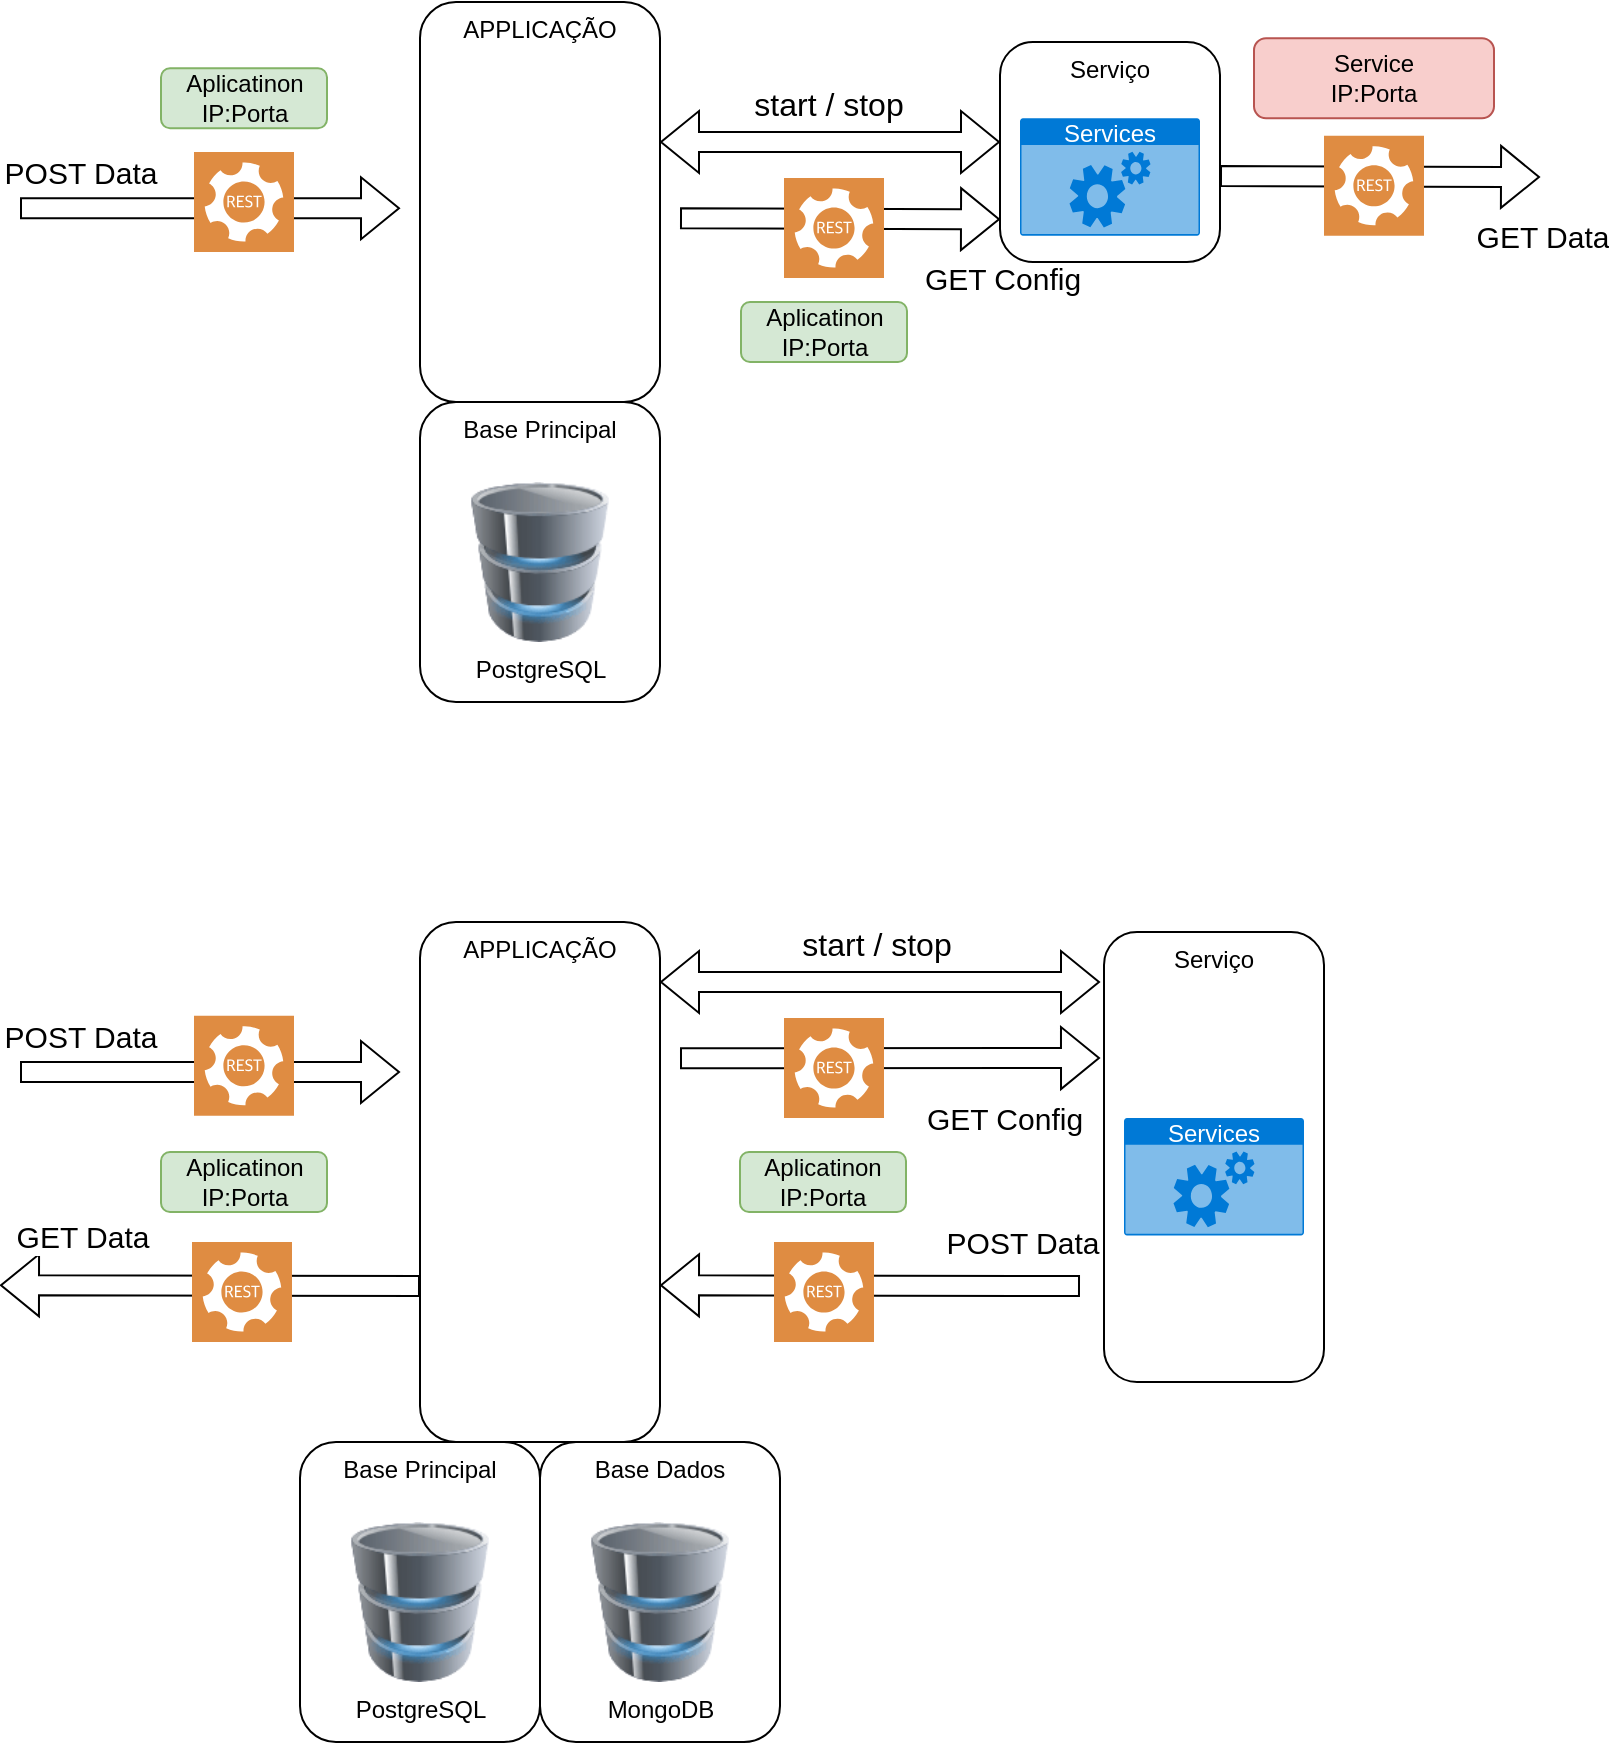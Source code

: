 <mxfile version="22.1.17" type="github">
  <diagram name="Page-1" id="b33cb84f-bf7a-9ccf-f142-242d16432e5d">
    <mxGraphModel dx="1638" dy="891" grid="1" gridSize="10" guides="1" tooltips="1" connect="1" arrows="1" fold="1" page="1" pageScale="1.5" pageWidth="1169" pageHeight="826" background="none" math="0" shadow="0">
      <root>
        <mxCell id="0" style=";html=1;" />
        <mxCell id="1" style=";html=1;" parent="0" />
        <mxCell id="yGwYDanE8HtUP1_G_n0Y-5" value="APPLICAÇÃO" style="rounded=1;whiteSpace=wrap;html=1;fillColor=none;align=center;horizontal=1;verticalAlign=top;" parent="1" vertex="1">
          <mxGeometry x="330" y="120" width="120" height="200" as="geometry" />
        </mxCell>
        <mxCell id="xzJKQIv7L2bxFtSu1d8E-39" value="APPLICAÇÃO" style="rounded=1;whiteSpace=wrap;html=1;fillColor=none;align=center;horizontal=1;verticalAlign=top;" vertex="1" parent="1">
          <mxGeometry x="330" y="580" width="120" height="260" as="geometry" />
        </mxCell>
        <mxCell id="xzJKQIv7L2bxFtSu1d8E-93" value="Serviço" style="rounded=1;whiteSpace=wrap;html=1;fillColor=none;align=center;horizontal=1;verticalAlign=top;" vertex="1" parent="1">
          <mxGeometry x="672" y="585" width="110" height="225" as="geometry" />
        </mxCell>
        <mxCell id="yGwYDanE8HtUP1_G_n0Y-1" value="PostgreSQL" style="image;html=1;image=img/lib/clip_art/computers/Database_128x128.png" parent="1" vertex="1">
          <mxGeometry x="350" y="360" width="80" height="80" as="geometry" />
        </mxCell>
        <mxCell id="yGwYDanE8HtUP1_G_n0Y-3" value="Base Principal" style="rounded=1;whiteSpace=wrap;html=1;fillColor=none;align=center;horizontal=1;verticalAlign=top;" parent="1" vertex="1">
          <mxGeometry x="330" y="320" width="120" height="150" as="geometry" />
        </mxCell>
        <mxCell id="yGwYDanE8HtUP1_G_n0Y-4" value="" style="shape=image;html=1;verticalAlign=top;verticalLabelPosition=bottom;labelBackgroundColor=#ffffff;imageAspect=0;aspect=fixed;image=https://cdn2.iconfinder.com/data/icons/boxicons-logos/24/bxl-django-128.png" parent="1" vertex="1">
          <mxGeometry x="345" y="185" width="85" height="85" as="geometry" />
        </mxCell>
        <mxCell id="yGwYDanE8HtUP1_G_n0Y-6" value="Services" style="html=1;whiteSpace=wrap;strokeColor=none;fillColor=#0079D6;labelPosition=center;verticalLabelPosition=middle;verticalAlign=top;align=center;fontSize=12;outlineConnect=0;spacingTop=-6;fontColor=#FFFFFF;sketch=0;shape=mxgraph.sitemap.services;" parent="1" vertex="1">
          <mxGeometry x="630" y="178.13" width="90" height="58.75" as="geometry" />
        </mxCell>
        <mxCell id="xzJKQIv7L2bxFtSu1d8E-22" value="" style="shape=flexArrow;endArrow=classic;startArrow=classic;html=1;rounded=0;" edge="1" parent="1">
          <mxGeometry width="100" height="100" relative="1" as="geometry">
            <mxPoint x="450" y="190" as="sourcePoint" />
            <mxPoint x="620" y="190" as="targetPoint" />
          </mxGeometry>
        </mxCell>
        <mxCell id="xzJKQIv7L2bxFtSu1d8E-23" value="start / stop" style="edgeLabel;html=1;align=center;verticalAlign=middle;resizable=0;points=[];fontSize=16;" vertex="1" connectable="0" parent="xzJKQIv7L2bxFtSu1d8E-22">
          <mxGeometry x="-0.016" y="-2" relative="1" as="geometry">
            <mxPoint y="-21" as="offset" />
          </mxGeometry>
        </mxCell>
        <mxCell id="xzJKQIv7L2bxFtSu1d8E-36" value="PostgreSQL" style="image;html=1;image=img/lib/clip_art/computers/Database_128x128.png" vertex="1" parent="1">
          <mxGeometry x="290" y="880" width="80" height="80" as="geometry" />
        </mxCell>
        <mxCell id="xzJKQIv7L2bxFtSu1d8E-37" value="Base Principal" style="rounded=1;whiteSpace=wrap;html=1;fillColor=none;align=center;horizontal=1;verticalAlign=top;" vertex="1" parent="1">
          <mxGeometry x="270" y="840" width="120" height="150" as="geometry" />
        </mxCell>
        <mxCell id="xzJKQIv7L2bxFtSu1d8E-38" value="" style="shape=image;html=1;verticalAlign=top;verticalLabelPosition=bottom;labelBackgroundColor=#ffffff;imageAspect=0;aspect=fixed;image=https://cdn2.iconfinder.com/data/icons/boxicons-logos/24/bxl-django-128.png" vertex="1" parent="1">
          <mxGeometry x="345" y="667.5" width="85" height="85" as="geometry" />
        </mxCell>
        <mxCell id="xzJKQIv7L2bxFtSu1d8E-53" value="" style="shape=flexArrow;endArrow=classic;html=1;rounded=0;" edge="1" parent="1">
          <mxGeometry width="50" height="50" relative="1" as="geometry">
            <mxPoint x="460" y="228.13" as="sourcePoint" />
            <mxPoint x="620" y="228.63" as="targetPoint" />
          </mxGeometry>
        </mxCell>
        <mxCell id="xzJKQIv7L2bxFtSu1d8E-54" value="GET Config" style="edgeLabel;html=1;align=center;verticalAlign=middle;resizable=0;points=[];fontSize=15;" vertex="1" connectable="0" parent="xzJKQIv7L2bxFtSu1d8E-53">
          <mxGeometry x="-0.556" y="7" relative="1" as="geometry">
            <mxPoint x="125" y="37" as="offset" />
          </mxGeometry>
        </mxCell>
        <mxCell id="xzJKQIv7L2bxFtSu1d8E-55" value="" style="sketch=0;pointerEvents=1;shadow=0;dashed=0;html=1;strokeColor=none;fillColor=#DF8C42;labelPosition=center;verticalLabelPosition=bottom;verticalAlign=top;align=center;outlineConnect=0;shape=mxgraph.veeam2.restful_api;" vertex="1" parent="1">
          <mxGeometry x="512" y="208" width="50" height="50" as="geometry" />
        </mxCell>
        <mxCell id="xzJKQIv7L2bxFtSu1d8E-56" value="" style="shape=flexArrow;endArrow=classic;html=1;rounded=0;" edge="1" parent="1">
          <mxGeometry width="50" height="50" relative="1" as="geometry">
            <mxPoint x="130" y="223.13" as="sourcePoint" />
            <mxPoint x="320" y="223.13" as="targetPoint" />
          </mxGeometry>
        </mxCell>
        <mxCell id="xzJKQIv7L2bxFtSu1d8E-57" value="POST Data" style="edgeLabel;html=1;align=center;verticalAlign=middle;resizable=0;points=[];fontSize=15;" vertex="1" connectable="0" parent="xzJKQIv7L2bxFtSu1d8E-56">
          <mxGeometry x="-0.556" y="7" relative="1" as="geometry">
            <mxPoint x="-12" y="-11" as="offset" />
          </mxGeometry>
        </mxCell>
        <mxCell id="xzJKQIv7L2bxFtSu1d8E-58" value="" style="sketch=0;pointerEvents=1;shadow=0;dashed=0;html=1;strokeColor=none;fillColor=#DF8C42;labelPosition=center;verticalLabelPosition=bottom;verticalAlign=top;align=center;outlineConnect=0;shape=mxgraph.veeam2.restful_api;" vertex="1" parent="1">
          <mxGeometry x="217" y="195" width="50" height="50" as="geometry" />
        </mxCell>
        <mxCell id="xzJKQIv7L2bxFtSu1d8E-61" value="" style="shape=flexArrow;endArrow=classic;html=1;rounded=0;" edge="1" parent="1">
          <mxGeometry width="50" height="50" relative="1" as="geometry">
            <mxPoint x="730" y="207.01" as="sourcePoint" />
            <mxPoint x="890" y="207.51" as="targetPoint" />
          </mxGeometry>
        </mxCell>
        <mxCell id="xzJKQIv7L2bxFtSu1d8E-62" value="GET Data" style="edgeLabel;html=1;align=center;verticalAlign=middle;resizable=0;points=[];fontSize=15;" vertex="1" connectable="0" parent="xzJKQIv7L2bxFtSu1d8E-61">
          <mxGeometry x="-0.556" y="7" relative="1" as="geometry">
            <mxPoint x="125" y="37" as="offset" />
          </mxGeometry>
        </mxCell>
        <mxCell id="xzJKQIv7L2bxFtSu1d8E-63" value="" style="sketch=0;pointerEvents=1;shadow=0;dashed=0;html=1;strokeColor=none;fillColor=#DF8C42;labelPosition=center;verticalLabelPosition=bottom;verticalAlign=top;align=center;outlineConnect=0;shape=mxgraph.veeam2.restful_api;" vertex="1" parent="1">
          <mxGeometry x="782" y="186.88" width="50" height="50" as="geometry" />
        </mxCell>
        <mxCell id="xzJKQIv7L2bxFtSu1d8E-67" value="MongoDB" style="image;html=1;image=img/lib/clip_art/computers/Database_128x128.png" vertex="1" parent="1">
          <mxGeometry x="410" y="880" width="80" height="80" as="geometry" />
        </mxCell>
        <mxCell id="xzJKQIv7L2bxFtSu1d8E-68" value="Base Dados" style="rounded=1;whiteSpace=wrap;html=1;fillColor=none;align=center;horizontal=1;verticalAlign=top;" vertex="1" parent="1">
          <mxGeometry x="390" y="840" width="120" height="150" as="geometry" />
        </mxCell>
        <mxCell id="xzJKQIv7L2bxFtSu1d8E-70" value="Service&lt;br&gt;IP:Porta" style="rounded=1;whiteSpace=wrap;html=1;fillColor=#f8cecc;strokeColor=#b85450;" vertex="1" parent="1">
          <mxGeometry x="747" y="138.13" width="120" height="40" as="geometry" />
        </mxCell>
        <mxCell id="xzJKQIv7L2bxFtSu1d8E-75" value="Services" style="html=1;whiteSpace=wrap;strokeColor=none;fillColor=#0079D6;labelPosition=center;verticalLabelPosition=middle;verticalAlign=top;align=center;fontSize=12;outlineConnect=0;spacingTop=-6;fontColor=#FFFFFF;sketch=0;shape=mxgraph.sitemap.services;" vertex="1" parent="1">
          <mxGeometry x="682" y="678" width="90" height="58.75" as="geometry" />
        </mxCell>
        <mxCell id="xzJKQIv7L2bxFtSu1d8E-76" value="" style="shape=flexArrow;endArrow=classic;startArrow=classic;html=1;rounded=0;" edge="1" parent="1">
          <mxGeometry width="100" height="100" relative="1" as="geometry">
            <mxPoint x="450" y="610" as="sourcePoint" />
            <mxPoint x="670" y="610" as="targetPoint" />
          </mxGeometry>
        </mxCell>
        <mxCell id="xzJKQIv7L2bxFtSu1d8E-77" value="start / stop" style="edgeLabel;html=1;align=center;verticalAlign=middle;resizable=0;points=[];fontSize=16;" vertex="1" connectable="0" parent="xzJKQIv7L2bxFtSu1d8E-76">
          <mxGeometry x="-0.016" y="-2" relative="1" as="geometry">
            <mxPoint y="-21" as="offset" />
          </mxGeometry>
        </mxCell>
        <mxCell id="xzJKQIv7L2bxFtSu1d8E-78" value="" style="shape=flexArrow;endArrow=classic;html=1;rounded=0;" edge="1" parent="1">
          <mxGeometry width="50" height="50" relative="1" as="geometry">
            <mxPoint x="460" y="648.13" as="sourcePoint" />
            <mxPoint x="670" y="648" as="targetPoint" />
          </mxGeometry>
        </mxCell>
        <mxCell id="xzJKQIv7L2bxFtSu1d8E-79" value="GET Config" style="edgeLabel;html=1;align=center;verticalAlign=middle;resizable=0;points=[];fontSize=15;" vertex="1" connectable="0" parent="xzJKQIv7L2bxFtSu1d8E-78">
          <mxGeometry x="-0.556" y="7" relative="1" as="geometry">
            <mxPoint x="115" y="37" as="offset" />
          </mxGeometry>
        </mxCell>
        <mxCell id="xzJKQIv7L2bxFtSu1d8E-80" value="" style="sketch=0;pointerEvents=1;shadow=0;dashed=0;html=1;strokeColor=none;fillColor=#DF8C42;labelPosition=center;verticalLabelPosition=bottom;verticalAlign=top;align=center;outlineConnect=0;shape=mxgraph.veeam2.restful_api;" vertex="1" parent="1">
          <mxGeometry x="512" y="628" width="50" height="50" as="geometry" />
        </mxCell>
        <mxCell id="xzJKQIv7L2bxFtSu1d8E-81" value="" style="shape=flexArrow;endArrow=classic;html=1;rounded=0;" edge="1" parent="1">
          <mxGeometry width="50" height="50" relative="1" as="geometry">
            <mxPoint x="660" y="762" as="sourcePoint" />
            <mxPoint x="450" y="761.63" as="targetPoint" />
          </mxGeometry>
        </mxCell>
        <mxCell id="xzJKQIv7L2bxFtSu1d8E-82" value="POST Data" style="edgeLabel;html=1;align=center;verticalAlign=middle;resizable=0;points=[];fontSize=15;" vertex="1" connectable="0" parent="xzJKQIv7L2bxFtSu1d8E-81">
          <mxGeometry x="-0.556" y="7" relative="1" as="geometry">
            <mxPoint x="17" y="-29" as="offset" />
          </mxGeometry>
        </mxCell>
        <mxCell id="xzJKQIv7L2bxFtSu1d8E-83" value="" style="sketch=0;pointerEvents=1;shadow=0;dashed=0;html=1;strokeColor=none;fillColor=#DF8C42;labelPosition=center;verticalLabelPosition=bottom;verticalAlign=top;align=center;outlineConnect=0;shape=mxgraph.veeam2.restful_api;" vertex="1" parent="1">
          <mxGeometry x="507" y="740" width="50" height="50" as="geometry" />
        </mxCell>
        <mxCell id="xzJKQIv7L2bxFtSu1d8E-85" value="Aplicatinon&lt;br&gt;IP:Porta" style="rounded=1;whiteSpace=wrap;html=1;fillColor=#d5e8d4;strokeColor=#82b366;" vertex="1" parent="1">
          <mxGeometry x="490" y="695" width="83" height="30" as="geometry" />
        </mxCell>
        <mxCell id="xzJKQIv7L2bxFtSu1d8E-88" value="Aplicatinon&lt;br&gt;IP:Porta" style="rounded=1;whiteSpace=wrap;html=1;fillColor=#d5e8d4;strokeColor=#82b366;" vertex="1" parent="1">
          <mxGeometry x="490.5" y="270" width="83" height="30" as="geometry" />
        </mxCell>
        <mxCell id="xzJKQIv7L2bxFtSu1d8E-89" value="Aplicatinon&lt;br&gt;IP:Porta" style="rounded=1;whiteSpace=wrap;html=1;fillColor=#d5e8d4;strokeColor=#82b366;" vertex="1" parent="1">
          <mxGeometry x="200.5" y="153.13" width="83" height="30" as="geometry" />
        </mxCell>
        <mxCell id="xzJKQIv7L2bxFtSu1d8E-92" value="Serviço" style="rounded=1;whiteSpace=wrap;html=1;fillColor=none;align=center;horizontal=1;verticalAlign=top;" vertex="1" parent="1">
          <mxGeometry x="620" y="140" width="110" height="110" as="geometry" />
        </mxCell>
        <mxCell id="xzJKQIv7L2bxFtSu1d8E-94" value="" style="shape=flexArrow;endArrow=classic;html=1;rounded=0;" edge="1" parent="1">
          <mxGeometry width="50" height="50" relative="1" as="geometry">
            <mxPoint x="130" y="655" as="sourcePoint" />
            <mxPoint x="320" y="655" as="targetPoint" />
          </mxGeometry>
        </mxCell>
        <mxCell id="xzJKQIv7L2bxFtSu1d8E-95" value="POST Data" style="edgeLabel;html=1;align=center;verticalAlign=middle;resizable=0;points=[];fontSize=15;" vertex="1" connectable="0" parent="xzJKQIv7L2bxFtSu1d8E-94">
          <mxGeometry x="-0.556" y="7" relative="1" as="geometry">
            <mxPoint x="-12" y="-11" as="offset" />
          </mxGeometry>
        </mxCell>
        <mxCell id="xzJKQIv7L2bxFtSu1d8E-96" value="" style="sketch=0;pointerEvents=1;shadow=0;dashed=0;html=1;strokeColor=none;fillColor=#DF8C42;labelPosition=center;verticalLabelPosition=bottom;verticalAlign=top;align=center;outlineConnect=0;shape=mxgraph.veeam2.restful_api;" vertex="1" parent="1">
          <mxGeometry x="217" y="626.87" width="50" height="50" as="geometry" />
        </mxCell>
        <mxCell id="xzJKQIv7L2bxFtSu1d8E-97" value="Aplicatinon&lt;br&gt;IP:Porta" style="rounded=1;whiteSpace=wrap;html=1;fillColor=#d5e8d4;strokeColor=#82b366;" vertex="1" parent="1">
          <mxGeometry x="200.5" y="695" width="83" height="30" as="geometry" />
        </mxCell>
        <mxCell id="xzJKQIv7L2bxFtSu1d8E-101" value="" style="shape=flexArrow;endArrow=classic;html=1;rounded=0;" edge="1" parent="1">
          <mxGeometry width="50" height="50" relative="1" as="geometry">
            <mxPoint x="330" y="762" as="sourcePoint" />
            <mxPoint x="120" y="761.63" as="targetPoint" />
          </mxGeometry>
        </mxCell>
        <mxCell id="xzJKQIv7L2bxFtSu1d8E-102" value="GET Data" style="edgeLabel;html=1;align=center;verticalAlign=middle;resizable=0;points=[];fontSize=15;" vertex="1" connectable="0" parent="xzJKQIv7L2bxFtSu1d8E-101">
          <mxGeometry x="-0.556" y="7" relative="1" as="geometry">
            <mxPoint x="-123" y="-32" as="offset" />
          </mxGeometry>
        </mxCell>
        <mxCell id="xzJKQIv7L2bxFtSu1d8E-103" value="" style="sketch=0;pointerEvents=1;shadow=0;dashed=0;html=1;strokeColor=none;fillColor=#DF8C42;labelPosition=center;verticalLabelPosition=bottom;verticalAlign=top;align=center;outlineConnect=0;shape=mxgraph.veeam2.restful_api;" vertex="1" parent="1">
          <mxGeometry x="216" y="740" width="50" height="50" as="geometry" />
        </mxCell>
      </root>
    </mxGraphModel>
  </diagram>
</mxfile>
